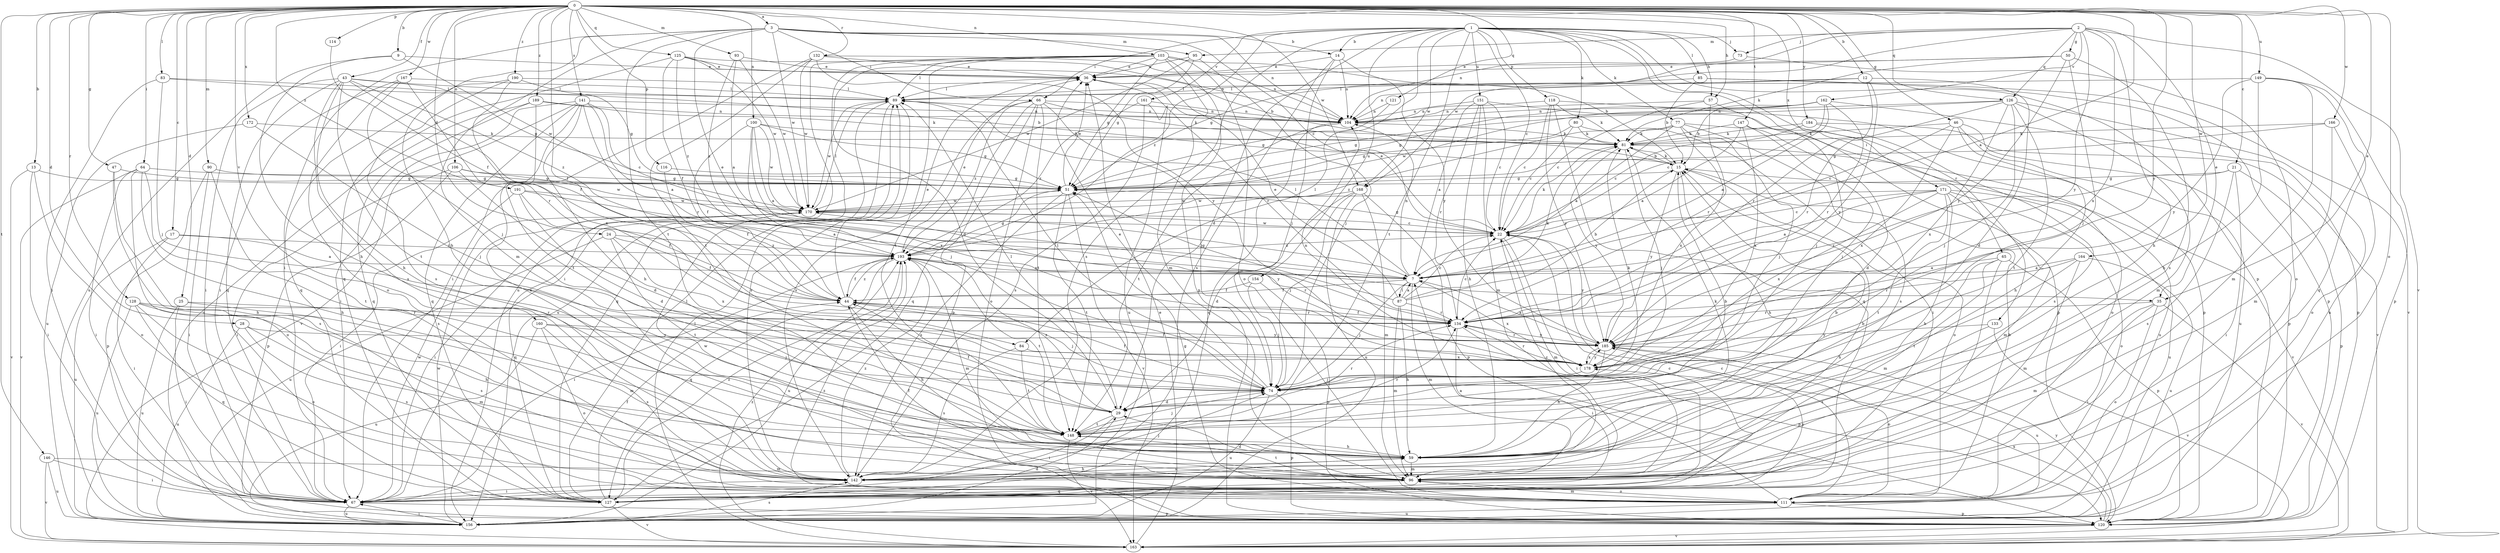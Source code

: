 strict digraph  {
0;
1;
2;
3;
7;
9;
12;
13;
14;
15;
17;
21;
22;
24;
25;
28;
29;
35;
36;
43;
44;
46;
47;
50;
51;
57;
59;
64;
65;
66;
67;
73;
74;
77;
80;
81;
83;
84;
85;
87;
89;
90;
93;
95;
96;
100;
103;
104;
106;
111;
114;
116;
118;
120;
121;
125;
126;
127;
128;
132;
133;
134;
141;
142;
146;
147;
148;
149;
151;
154;
156;
160;
161;
162;
163;
164;
166;
167;
168;
170;
171;
172;
178;
184;
185;
189;
190;
191;
193;
0 -> 3  [label=a];
0 -> 7  [label=a];
0 -> 9  [label=b];
0 -> 12  [label=b];
0 -> 13  [label=b];
0 -> 17  [label=c];
0 -> 21  [label=c];
0 -> 24  [label=d];
0 -> 25  [label=d];
0 -> 28  [label=d];
0 -> 35  [label=e];
0 -> 43  [label=f];
0 -> 46  [label=g];
0 -> 47  [label=g];
0 -> 57  [label=h];
0 -> 64  [label=i];
0 -> 83  [label=l];
0 -> 84  [label=l];
0 -> 90  [label=m];
0 -> 93  [label=m];
0 -> 100  [label=n];
0 -> 103  [label=n];
0 -> 106  [label=o];
0 -> 111  [label=o];
0 -> 114  [label=p];
0 -> 116  [label=p];
0 -> 121  [label=q];
0 -> 125  [label=q];
0 -> 126  [label=q];
0 -> 128  [label=r];
0 -> 132  [label=r];
0 -> 141  [label=s];
0 -> 146  [label=t];
0 -> 147  [label=t];
0 -> 149  [label=u];
0 -> 160  [label=v];
0 -> 164  [label=w];
0 -> 166  [label=w];
0 -> 167  [label=w];
0 -> 168  [label=w];
0 -> 171  [label=x];
0 -> 172  [label=x];
0 -> 184  [label=y];
0 -> 185  [label=y];
0 -> 189  [label=z];
0 -> 190  [label=z];
0 -> 191  [label=z];
1 -> 14  [label=b];
1 -> 22  [label=c];
1 -> 29  [label=d];
1 -> 57  [label=h];
1 -> 65  [label=i];
1 -> 66  [label=i];
1 -> 73  [label=j];
1 -> 77  [label=k];
1 -> 80  [label=k];
1 -> 84  [label=l];
1 -> 85  [label=l];
1 -> 118  [label=p];
1 -> 120  [label=p];
1 -> 133  [label=r];
1 -> 142  [label=s];
1 -> 148  [label=t];
1 -> 151  [label=u];
1 -> 154  [label=u];
1 -> 161  [label=v];
1 -> 168  [label=w];
1 -> 193  [label=z];
2 -> 35  [label=e];
2 -> 50  [label=g];
2 -> 59  [label=h];
2 -> 73  [label=j];
2 -> 95  [label=m];
2 -> 104  [label=n];
2 -> 126  [label=q];
2 -> 162  [label=v];
2 -> 163  [label=v];
2 -> 168  [label=w];
2 -> 178  [label=x];
2 -> 185  [label=y];
3 -> 14  [label=b];
3 -> 22  [label=c];
3 -> 35  [label=e];
3 -> 59  [label=h];
3 -> 66  [label=i];
3 -> 67  [label=i];
3 -> 95  [label=m];
3 -> 96  [label=m];
3 -> 104  [label=n];
3 -> 148  [label=t];
3 -> 170  [label=w];
7 -> 44  [label=f];
7 -> 74  [label=j];
7 -> 87  [label=l];
7 -> 89  [label=l];
7 -> 96  [label=m];
7 -> 104  [label=n];
7 -> 178  [label=x];
9 -> 36  [label=e];
9 -> 59  [label=h];
9 -> 156  [label=u];
9 -> 170  [label=w];
12 -> 29  [label=d];
12 -> 89  [label=l];
12 -> 104  [label=n];
12 -> 134  [label=r];
12 -> 185  [label=y];
13 -> 51  [label=g];
13 -> 67  [label=i];
13 -> 111  [label=o];
13 -> 163  [label=v];
14 -> 36  [label=e];
14 -> 74  [label=j];
14 -> 104  [label=n];
14 -> 142  [label=s];
14 -> 185  [label=y];
15 -> 51  [label=g];
15 -> 59  [label=h];
15 -> 81  [label=k];
15 -> 111  [label=o];
15 -> 163  [label=v];
15 -> 185  [label=y];
17 -> 7  [label=a];
17 -> 67  [label=i];
17 -> 156  [label=u];
17 -> 193  [label=z];
21 -> 51  [label=g];
21 -> 67  [label=i];
21 -> 120  [label=p];
21 -> 134  [label=r];
21 -> 142  [label=s];
22 -> 36  [label=e];
22 -> 51  [label=g];
22 -> 67  [label=i];
22 -> 81  [label=k];
22 -> 96  [label=m];
22 -> 170  [label=w];
22 -> 185  [label=y];
22 -> 193  [label=z];
24 -> 44  [label=f];
24 -> 148  [label=t];
24 -> 156  [label=u];
24 -> 178  [label=x];
24 -> 193  [label=z];
25 -> 67  [label=i];
25 -> 96  [label=m];
25 -> 134  [label=r];
25 -> 156  [label=u];
28 -> 96  [label=m];
28 -> 142  [label=s];
28 -> 156  [label=u];
28 -> 185  [label=y];
29 -> 44  [label=f];
29 -> 67  [label=i];
29 -> 89  [label=l];
29 -> 134  [label=r];
29 -> 148  [label=t];
29 -> 193  [label=z];
35 -> 67  [label=i];
35 -> 96  [label=m];
35 -> 111  [label=o];
35 -> 134  [label=r];
35 -> 163  [label=v];
36 -> 89  [label=l];
36 -> 134  [label=r];
43 -> 44  [label=f];
43 -> 51  [label=g];
43 -> 59  [label=h];
43 -> 67  [label=i];
43 -> 89  [label=l];
43 -> 127  [label=q];
43 -> 142  [label=s];
43 -> 148  [label=t];
43 -> 193  [label=z];
44 -> 36  [label=e];
44 -> 59  [label=h];
44 -> 74  [label=j];
44 -> 134  [label=r];
44 -> 193  [label=z];
46 -> 22  [label=c];
46 -> 59  [label=h];
46 -> 81  [label=k];
46 -> 120  [label=p];
46 -> 156  [label=u];
46 -> 178  [label=x];
47 -> 51  [label=g];
47 -> 59  [label=h];
47 -> 142  [label=s];
50 -> 36  [label=e];
50 -> 51  [label=g];
50 -> 74  [label=j];
50 -> 81  [label=k];
50 -> 142  [label=s];
50 -> 185  [label=y];
51 -> 36  [label=e];
51 -> 142  [label=s];
51 -> 148  [label=t];
51 -> 163  [label=v];
51 -> 170  [label=w];
57 -> 22  [label=c];
57 -> 74  [label=j];
57 -> 104  [label=n];
57 -> 134  [label=r];
59 -> 15  [label=b];
59 -> 81  [label=k];
59 -> 96  [label=m];
59 -> 142  [label=s];
64 -> 51  [label=g];
64 -> 59  [label=h];
64 -> 67  [label=i];
64 -> 111  [label=o];
64 -> 148  [label=t];
64 -> 163  [label=v];
65 -> 7  [label=a];
65 -> 59  [label=h];
65 -> 67  [label=i];
65 -> 96  [label=m];
65 -> 120  [label=p];
66 -> 74  [label=j];
66 -> 81  [label=k];
66 -> 104  [label=n];
66 -> 111  [label=o];
66 -> 120  [label=p];
66 -> 127  [label=q];
66 -> 142  [label=s];
66 -> 148  [label=t];
66 -> 193  [label=z];
67 -> 120  [label=p];
67 -> 156  [label=u];
67 -> 170  [label=w];
73 -> 36  [label=e];
73 -> 111  [label=o];
74 -> 29  [label=d];
74 -> 36  [label=e];
74 -> 44  [label=f];
74 -> 81  [label=k];
74 -> 89  [label=l];
74 -> 120  [label=p];
74 -> 156  [label=u];
77 -> 7  [label=a];
77 -> 74  [label=j];
77 -> 81  [label=k];
77 -> 111  [label=o];
77 -> 142  [label=s];
77 -> 178  [label=x];
77 -> 193  [label=z];
80 -> 22  [label=c];
80 -> 51  [label=g];
80 -> 67  [label=i];
80 -> 81  [label=k];
81 -> 15  [label=b];
81 -> 74  [label=j];
81 -> 156  [label=u];
81 -> 185  [label=y];
83 -> 15  [label=b];
83 -> 67  [label=i];
83 -> 74  [label=j];
83 -> 89  [label=l];
84 -> 142  [label=s];
84 -> 148  [label=t];
84 -> 178  [label=x];
85 -> 15  [label=b];
85 -> 89  [label=l];
85 -> 120  [label=p];
85 -> 163  [label=v];
87 -> 7  [label=a];
87 -> 15  [label=b];
87 -> 22  [label=c];
87 -> 36  [label=e];
87 -> 51  [label=g];
87 -> 59  [label=h];
87 -> 81  [label=k];
87 -> 96  [label=m];
87 -> 134  [label=r];
89 -> 104  [label=n];
89 -> 127  [label=q];
89 -> 142  [label=s];
89 -> 156  [label=u];
89 -> 170  [label=w];
90 -> 51  [label=g];
90 -> 67  [label=i];
90 -> 120  [label=p];
90 -> 142  [label=s];
93 -> 7  [label=a];
93 -> 36  [label=e];
93 -> 170  [label=w];
93 -> 193  [label=z];
95 -> 36  [label=e];
95 -> 51  [label=g];
95 -> 74  [label=j];
95 -> 170  [label=w];
96 -> 15  [label=b];
96 -> 29  [label=d];
96 -> 44  [label=f];
96 -> 111  [label=o];
96 -> 127  [label=q];
96 -> 148  [label=t];
96 -> 170  [label=w];
100 -> 7  [label=a];
100 -> 44  [label=f];
100 -> 51  [label=g];
100 -> 74  [label=j];
100 -> 81  [label=k];
100 -> 170  [label=w];
100 -> 178  [label=x];
103 -> 15  [label=b];
103 -> 29  [label=d];
103 -> 36  [label=e];
103 -> 51  [label=g];
103 -> 67  [label=i];
103 -> 89  [label=l];
103 -> 96  [label=m];
103 -> 111  [label=o];
103 -> 120  [label=p];
103 -> 148  [label=t];
103 -> 156  [label=u];
104 -> 81  [label=k];
104 -> 127  [label=q];
104 -> 148  [label=t];
106 -> 29  [label=d];
106 -> 51  [label=g];
106 -> 67  [label=i];
106 -> 120  [label=p];
106 -> 170  [label=w];
111 -> 7  [label=a];
111 -> 15  [label=b];
111 -> 22  [label=c];
111 -> 51  [label=g];
111 -> 96  [label=m];
111 -> 120  [label=p];
111 -> 156  [label=u];
114 -> 44  [label=f];
116 -> 44  [label=f];
116 -> 51  [label=g];
118 -> 22  [label=c];
118 -> 81  [label=k];
118 -> 104  [label=n];
118 -> 120  [label=p];
118 -> 127  [label=q];
118 -> 185  [label=y];
120 -> 163  [label=v];
120 -> 178  [label=x];
120 -> 185  [label=y];
120 -> 193  [label=z];
121 -> 51  [label=g];
121 -> 104  [label=n];
125 -> 15  [label=b];
125 -> 36  [label=e];
125 -> 44  [label=f];
125 -> 104  [label=n];
125 -> 127  [label=q];
125 -> 170  [label=w];
125 -> 193  [label=z];
126 -> 51  [label=g];
126 -> 74  [label=j];
126 -> 96  [label=m];
126 -> 104  [label=n];
126 -> 134  [label=r];
126 -> 148  [label=t];
126 -> 156  [label=u];
126 -> 178  [label=x];
127 -> 22  [label=c];
127 -> 44  [label=f];
127 -> 89  [label=l];
127 -> 163  [label=v];
127 -> 185  [label=y];
127 -> 193  [label=z];
128 -> 59  [label=h];
128 -> 111  [label=o];
128 -> 127  [label=q];
128 -> 134  [label=r];
128 -> 142  [label=s];
128 -> 156  [label=u];
132 -> 36  [label=e];
132 -> 67  [label=i];
132 -> 104  [label=n];
132 -> 148  [label=t];
132 -> 170  [label=w];
132 -> 185  [label=y];
133 -> 142  [label=s];
133 -> 163  [label=v];
133 -> 185  [label=y];
134 -> 22  [label=c];
134 -> 44  [label=f];
134 -> 67  [label=i];
134 -> 120  [label=p];
134 -> 185  [label=y];
141 -> 7  [label=a];
141 -> 22  [label=c];
141 -> 59  [label=h];
141 -> 67  [label=i];
141 -> 104  [label=n];
141 -> 127  [label=q];
141 -> 134  [label=r];
141 -> 142  [label=s];
141 -> 163  [label=v];
142 -> 22  [label=c];
142 -> 59  [label=h];
142 -> 67  [label=i];
142 -> 74  [label=j];
142 -> 193  [label=z];
146 -> 67  [label=i];
146 -> 96  [label=m];
146 -> 156  [label=u];
146 -> 163  [label=v];
147 -> 7  [label=a];
147 -> 29  [label=d];
147 -> 74  [label=j];
147 -> 81  [label=k];
147 -> 178  [label=x];
148 -> 15  [label=b];
148 -> 59  [label=h];
148 -> 74  [label=j];
148 -> 134  [label=r];
148 -> 163  [label=v];
149 -> 59  [label=h];
149 -> 89  [label=l];
149 -> 96  [label=m];
149 -> 120  [label=p];
149 -> 127  [label=q];
149 -> 185  [label=y];
151 -> 7  [label=a];
151 -> 22  [label=c];
151 -> 59  [label=h];
151 -> 96  [label=m];
151 -> 104  [label=n];
151 -> 120  [label=p];
151 -> 134  [label=r];
154 -> 44  [label=f];
154 -> 74  [label=j];
154 -> 120  [label=p];
156 -> 29  [label=d];
156 -> 67  [label=i];
156 -> 142  [label=s];
156 -> 170  [label=w];
160 -> 74  [label=j];
160 -> 111  [label=o];
160 -> 142  [label=s];
160 -> 156  [label=u];
160 -> 185  [label=y];
161 -> 104  [label=n];
161 -> 142  [label=s];
161 -> 156  [label=u];
161 -> 193  [label=z];
162 -> 7  [label=a];
162 -> 15  [label=b];
162 -> 22  [label=c];
162 -> 51  [label=g];
162 -> 104  [label=n];
162 -> 120  [label=p];
162 -> 134  [label=r];
162 -> 170  [label=w];
163 -> 36  [label=e];
163 -> 89  [label=l];
163 -> 193  [label=z];
164 -> 7  [label=a];
164 -> 96  [label=m];
164 -> 134  [label=r];
164 -> 148  [label=t];
164 -> 156  [label=u];
166 -> 51  [label=g];
166 -> 81  [label=k];
166 -> 96  [label=m];
166 -> 111  [label=o];
167 -> 67  [label=i];
167 -> 74  [label=j];
167 -> 89  [label=l];
167 -> 111  [label=o];
167 -> 134  [label=r];
168 -> 29  [label=d];
168 -> 74  [label=j];
168 -> 96  [label=m];
168 -> 120  [label=p];
168 -> 156  [label=u];
168 -> 170  [label=w];
170 -> 22  [label=c];
170 -> 67  [label=i];
170 -> 89  [label=l];
170 -> 127  [label=q];
170 -> 185  [label=y];
171 -> 7  [label=a];
171 -> 22  [label=c];
171 -> 59  [label=h];
171 -> 96  [label=m];
171 -> 111  [label=o];
171 -> 148  [label=t];
171 -> 156  [label=u];
171 -> 170  [label=w];
171 -> 178  [label=x];
172 -> 74  [label=j];
172 -> 81  [label=k];
172 -> 156  [label=u];
178 -> 44  [label=f];
178 -> 74  [label=j];
178 -> 104  [label=n];
178 -> 134  [label=r];
178 -> 185  [label=y];
184 -> 22  [label=c];
184 -> 81  [label=k];
184 -> 142  [label=s];
184 -> 163  [label=v];
185 -> 7  [label=a];
185 -> 59  [label=h];
185 -> 111  [label=o];
185 -> 134  [label=r];
185 -> 156  [label=u];
185 -> 178  [label=x];
189 -> 81  [label=k];
189 -> 104  [label=n];
189 -> 127  [label=q];
189 -> 148  [label=t];
189 -> 156  [label=u];
190 -> 51  [label=g];
190 -> 89  [label=l];
190 -> 127  [label=q];
190 -> 142  [label=s];
190 -> 178  [label=x];
191 -> 7  [label=a];
191 -> 29  [label=d];
191 -> 44  [label=f];
191 -> 67  [label=i];
191 -> 170  [label=w];
193 -> 7  [label=a];
193 -> 36  [label=e];
193 -> 44  [label=f];
193 -> 51  [label=g];
193 -> 67  [label=i];
193 -> 96  [label=m];
193 -> 127  [label=q];
193 -> 134  [label=r];
193 -> 148  [label=t];
193 -> 156  [label=u];
}
